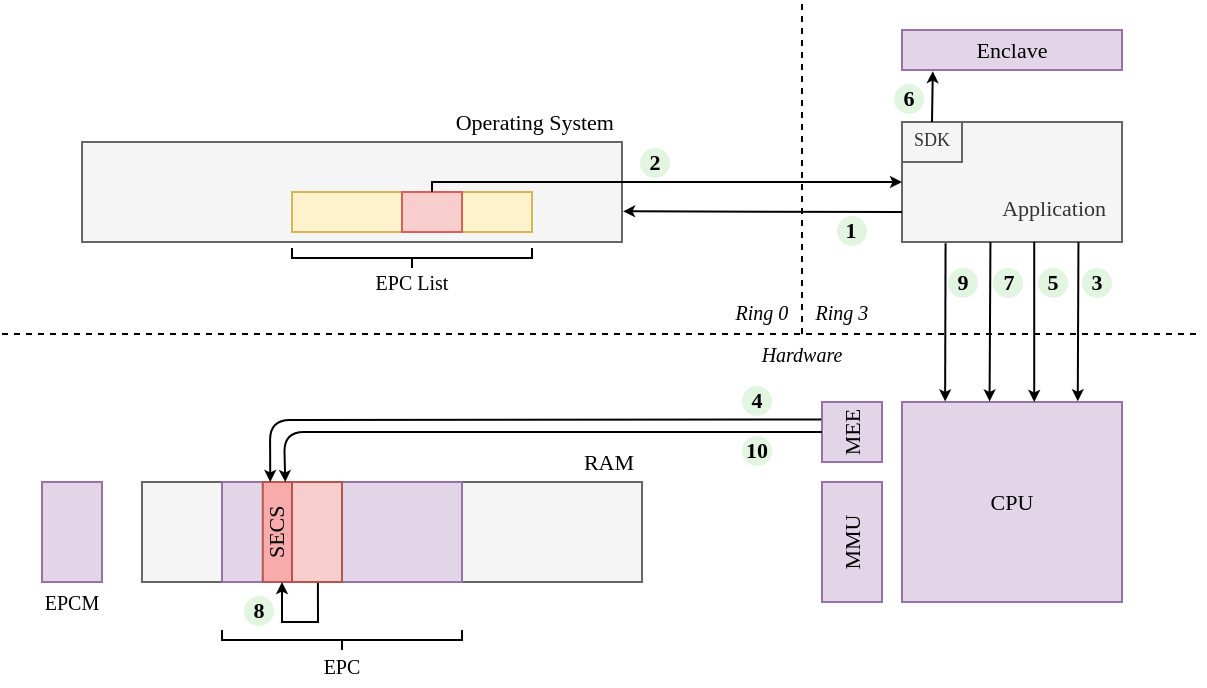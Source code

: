 <mxfile version="13.0.3" type="device"><diagram id="-232hhOMFoX-X59j2dTS" name="Page-1"><mxGraphModel dx="689" dy="422" grid="1" gridSize="10" guides="1" tooltips="1" connect="1" arrows="1" fold="1" page="1" pageScale="1" pageWidth="827" pageHeight="1169" math="0" shadow="0"><root><mxCell id="0"/><mxCell id="1" parent="0"/><mxCell id="TqktMjlXW_PjQ5y1VId1-3" value="Enclave" style="rounded=0;whiteSpace=wrap;html=1;rotation=0;fillColor=#e1d5e7;strokeColor=#9673a6;spacingBottom=1;fontFamily=Linux Libertine O;fontSize=11;" vertex="1" parent="1"><mxGeometry x="610" y="174" width="110" height="20" as="geometry"/></mxCell><mxCell id="TqktMjlXW_PjQ5y1VId1-4" value="Application" style="rounded=0;whiteSpace=wrap;html=1;labelPosition=center;verticalLabelPosition=middle;align=right;verticalAlign=middle;spacingBottom=0;fillColor=#f5f5f5;strokeColor=#666666;fontFamily=Linux Libertine O;spacingRight=6;fontColor=#333333;spacingTop=26;fontSize=11;" vertex="1" parent="1"><mxGeometry x="610" y="220" width="110" height="60" as="geometry"/></mxCell><mxCell id="TqktMjlXW_PjQ5y1VId1-5" value="" style="rounded=0;whiteSpace=wrap;html=1;fillColor=#f5f5f5;strokeColor=#666666;fontColor=#333333;" vertex="1" parent="1"><mxGeometry x="230" y="400" width="250" height="50" as="geometry"/></mxCell><mxCell id="TqktMjlXW_PjQ5y1VId1-6" value="" style="rounded=0;whiteSpace=wrap;html=1;fillColor=#e1d5e7;strokeColor=#9673a6;" vertex="1" parent="1"><mxGeometry x="270" y="400" width="120" height="50" as="geometry"/></mxCell><mxCell id="TqktMjlXW_PjQ5y1VId1-7" value="SECS" style="rounded=0;whiteSpace=wrap;html=1;rotation=270;fillColor=#F8ABAB;strokeColor=#b85450;fontSize=11;spacingBottom=2;fontFamily=Linux Libertine O;fontStyle=0" vertex="1" parent="1"><mxGeometry x="272.88" y="417.5" width="50" height="15" as="geometry"/></mxCell><mxCell id="TqktMjlXW_PjQ5y1VId1-9" value="" style="rounded=0;whiteSpace=wrap;html=1;fontFamily=Linux Libertine O;fontSize=11;fillColor=#f8cecc;strokeColor=#b85450;" vertex="1" parent="1"><mxGeometry x="305" y="400" width="25" height="50" as="geometry"/></mxCell><mxCell id="TqktMjlXW_PjQ5y1VId1-10" value="" style="rounded=0;whiteSpace=wrap;html=1;fontFamily=Linux Libertine O;fontSize=11;fillColor=#e1d5e7;strokeColor=#9673a6;" vertex="1" parent="1"><mxGeometry x="180" y="400" width="30" height="50" as="geometry"/></mxCell><mxCell id="TqktMjlXW_PjQ5y1VId1-11" value="CPU" style="rounded=0;whiteSpace=wrap;html=1;fontFamily=Linux Libertine O;fontSize=11;fillColor=#e1d5e7;strokeColor=#9673a6;" vertex="1" parent="1"><mxGeometry x="610" y="360" width="110" height="100" as="geometry"/></mxCell><mxCell id="TqktMjlXW_PjQ5y1VId1-12" value="MMU" style="rounded=0;whiteSpace=wrap;html=1;fontFamily=Linux Libertine O;fontSize=11;fillColor=#e1d5e7;strokeColor=#9673a6;horizontal=0;" vertex="1" parent="1"><mxGeometry x="570" y="400" width="30" height="60" as="geometry"/></mxCell><mxCell id="TqktMjlXW_PjQ5y1VId1-13" value="MEE" style="rounded=0;whiteSpace=wrap;html=1;fontFamily=Linux Libertine O;fontSize=11;fillColor=#e1d5e7;strokeColor=#9673a6;horizontal=0;" vertex="1" parent="1"><mxGeometry x="570" y="360" width="30" height="30" as="geometry"/></mxCell><mxCell id="TqktMjlXW_PjQ5y1VId1-14" value="" style="rounded=0;whiteSpace=wrap;html=1;fontFamily=Linux Libertine O;fontSize=11;fillColor=#f5f5f5;strokeColor=#666666;fontColor=#333333;" vertex="1" parent="1"><mxGeometry x="200" y="230" width="270" height="50" as="geometry"/></mxCell><mxCell id="TqktMjlXW_PjQ5y1VId1-15" value="" style="rounded=0;whiteSpace=wrap;html=1;fontFamily=Linux Libertine O;fontSize=11;fillColor=#fff2cc;strokeColor=#d6b656;" vertex="1" parent="1"><mxGeometry x="305" y="255" width="120" height="20" as="geometry"/></mxCell><mxCell id="TqktMjlXW_PjQ5y1VId1-16" value="" style="rounded=0;whiteSpace=wrap;html=1;fontFamily=Linux Libertine O;fontSize=11;fillColor=#f8cecc;strokeColor=#D6615D;" vertex="1" parent="1"><mxGeometry x="360" y="255" width="30" height="20" as="geometry"/></mxCell><mxCell id="TqktMjlXW_PjQ5y1VId1-18" value="SDK" style="rounded=0;whiteSpace=wrap;html=1;fontFamily=Linux Libertine O;fontSize=9;align=center;fillColor=#f5f5f5;strokeColor=#666666;fontColor=#333333;spacingBottom=2;" vertex="1" parent="1"><mxGeometry x="610" y="220" width="30" height="20" as="geometry"/></mxCell><mxCell id="TqktMjlXW_PjQ5y1VId1-19" value="" style="endArrow=classic;html=1;fontFamily=Linux Libertine O;fontSize=9;exitX=0.5;exitY=0;exitDx=0;exitDy=0;endSize=3;entryX=0.14;entryY=1.029;entryDx=0;entryDy=0;entryPerimeter=0;" edge="1" parent="1" source="TqktMjlXW_PjQ5y1VId1-18" target="TqktMjlXW_PjQ5y1VId1-3"><mxGeometry width="50" height="50" relative="1" as="geometry"><mxPoint x="360" y="290" as="sourcePoint"/><mxPoint x="630" y="190" as="targetPoint"/></mxGeometry></mxCell><mxCell id="TqktMjlXW_PjQ5y1VId1-20" value="" style="endArrow=none;dashed=1;html=1;fontFamily=Linux Libertine O;fontSize=9;" edge="1" parent="1"><mxGeometry width="50" height="50" relative="1" as="geometry"><mxPoint x="160" y="326" as="sourcePoint"/><mxPoint x="760" y="326" as="targetPoint"/></mxGeometry></mxCell><mxCell id="TqktMjlXW_PjQ5y1VId1-22" value="Ring 0" style="text;html=1;strokeColor=none;fillColor=none;align=center;verticalAlign=middle;whiteSpace=wrap;rounded=0;fontFamily=Linux Libertine O;fontSize=10;spacingBottom=2;fontStyle=2" vertex="1" parent="1"><mxGeometry x="520" y="306" width="40" height="20" as="geometry"/></mxCell><mxCell id="TqktMjlXW_PjQ5y1VId1-23" value="Ring 3" style="text;html=1;strokeColor=none;fillColor=none;align=center;verticalAlign=middle;whiteSpace=wrap;rounded=0;fontFamily=Linux Libertine O;fontSize=10;spacingBottom=2;fontStyle=2" vertex="1" parent="1"><mxGeometry x="560" y="306" width="40" height="20" as="geometry"/></mxCell><mxCell id="TqktMjlXW_PjQ5y1VId1-25" value="Hardware" style="text;html=1;strokeColor=none;fillColor=none;align=center;verticalAlign=middle;whiteSpace=wrap;rounded=0;fontFamily=Linux Libertine O;fontSize=10;fontStyle=2" vertex="1" parent="1"><mxGeometry x="530" y="326" width="60" height="20" as="geometry"/></mxCell><mxCell id="TqktMjlXW_PjQ5y1VId1-33" value="" style="endArrow=none;dashed=1;html=1;fontFamily=Linux Libertine O;fontSize=9;exitX=0;exitY=1;exitDx=0;exitDy=0;" edge="1" parent="1" source="TqktMjlXW_PjQ5y1VId1-23"><mxGeometry width="50" height="50" relative="1" as="geometry"><mxPoint x="560" y="320" as="sourcePoint"/><mxPoint x="560" y="160" as="targetPoint"/></mxGeometry></mxCell><mxCell id="TqktMjlXW_PjQ5y1VId1-35" value="" style="strokeWidth=1;html=1;shape=mxgraph.flowchart.annotation_2;align=left;labelPosition=right;pointerEvents=1;direction=north;" vertex="1" parent="1"><mxGeometry x="270" y="474" width="120" height="10" as="geometry"/></mxCell><mxCell id="TqktMjlXW_PjQ5y1VId1-36" value="EPC" style="text;html=1;strokeColor=none;fillColor=none;align=center;verticalAlign=middle;whiteSpace=wrap;rounded=0;fontFamily=Linux Libertine O;fontSize=10;" vertex="1" parent="1"><mxGeometry x="310" y="482" width="40" height="20" as="geometry"/></mxCell><mxCell id="TqktMjlXW_PjQ5y1VId1-37" value="RAM" style="text;html=1;strokeColor=none;fillColor=none;align=right;verticalAlign=middle;whiteSpace=wrap;rounded=0;fontFamily=Linux Libertine O;fontSize=11;" vertex="1" parent="1"><mxGeometry x="438" y="380" width="40" height="20" as="geometry"/></mxCell><mxCell id="TqktMjlXW_PjQ5y1VId1-38" value="EPCM" style="text;html=1;strokeColor=none;fillColor=none;align=center;verticalAlign=middle;whiteSpace=wrap;rounded=0;fontFamily=Linux Libertine O;fontSize=10;" vertex="1" parent="1"><mxGeometry x="175" y="450" width="40" height="20" as="geometry"/></mxCell><mxCell id="TqktMjlXW_PjQ5y1VId1-39" value="Operating System" style="text;html=1;strokeColor=none;fillColor=none;align=right;verticalAlign=middle;whiteSpace=wrap;rounded=0;fontFamily=Linux Libertine O;fontSize=11;" vertex="1" parent="1"><mxGeometry x="380" y="210" width="88" height="20" as="geometry"/></mxCell><mxCell id="TqktMjlXW_PjQ5y1VId1-40" value="" style="strokeWidth=1;html=1;shape=mxgraph.flowchart.annotation_2;align=left;labelPosition=right;pointerEvents=1;direction=north;" vertex="1" parent="1"><mxGeometry x="305" y="283" width="120" height="10" as="geometry"/></mxCell><mxCell id="TqktMjlXW_PjQ5y1VId1-41" value="EPC List" style="text;html=1;strokeColor=none;fillColor=none;align=center;verticalAlign=middle;whiteSpace=wrap;rounded=0;fontFamily=Linux Libertine O;fontSize=10;" vertex="1" parent="1"><mxGeometry x="345" y="290" width="40" height="20" as="geometry"/></mxCell><mxCell id="TqktMjlXW_PjQ5y1VId1-42" value="" style="endArrow=classic;html=1;fontFamily=Linux Libertine O;fontSize=9;exitX=0.5;exitY=0;exitDx=0;exitDy=0;entryX=0;entryY=0.5;entryDx=0;entryDy=0;strokeColor=#000000;rounded=0;endSize=3;" edge="1" parent="1" source="TqktMjlXW_PjQ5y1VId1-16" target="TqktMjlXW_PjQ5y1VId1-4"><mxGeometry width="50" height="50" relative="1" as="geometry"><mxPoint x="470" y="330" as="sourcePoint"/><mxPoint x="520" y="280" as="targetPoint"/><Array as="points"><mxPoint x="375" y="250"/></Array></mxGeometry></mxCell><mxCell id="TqktMjlXW_PjQ5y1VId1-43" value="" style="endArrow=classic;html=1;strokeColor=#000000;fontFamily=Linux Libertine O;fontSize=9;entryX=1.002;entryY=0.693;entryDx=0;entryDy=0;entryPerimeter=0;exitX=0;exitY=0.75;exitDx=0;exitDy=0;endSize=3;" edge="1" parent="1" source="TqktMjlXW_PjQ5y1VId1-4" target="TqktMjlXW_PjQ5y1VId1-14"><mxGeometry width="50" height="50" relative="1" as="geometry"><mxPoint x="590" y="260" as="sourcePoint"/><mxPoint x="520" y="280" as="targetPoint"/></mxGeometry></mxCell><mxCell id="TqktMjlXW_PjQ5y1VId1-44" value="" style="endArrow=classic;html=1;strokeColor=#000000;fontFamily=Linux Libertine O;fontSize=9;endSize=3;exitX=0.198;exitY=1.011;exitDx=0;exitDy=0;exitPerimeter=0;entryX=0.196;entryY=-0.003;entryDx=0;entryDy=0;entryPerimeter=0;" edge="1" parent="1" source="TqktMjlXW_PjQ5y1VId1-4" target="TqktMjlXW_PjQ5y1VId1-11"><mxGeometry width="50" height="50" relative="1" as="geometry"><mxPoint x="629" y="290" as="sourcePoint"/><mxPoint x="640" y="350" as="targetPoint"/></mxGeometry></mxCell><mxCell id="TqktMjlXW_PjQ5y1VId1-46" value="" style="endArrow=classic;html=1;strokeColor=#000000;fontFamily=Linux Libertine O;fontSize=9;endSize=3;exitX=0.402;exitY=1.001;exitDx=0;exitDy=0;exitPerimeter=0;entryX=0.398;entryY=-0.003;entryDx=0;entryDy=0;entryPerimeter=0;" edge="1" parent="1" source="TqktMjlXW_PjQ5y1VId1-4" target="TqktMjlXW_PjQ5y1VId1-11"><mxGeometry width="50" height="50" relative="1" as="geometry"><mxPoint x="641.78" y="290.66" as="sourcePoint"/><mxPoint x="641.56" y="368.9" as="targetPoint"/></mxGeometry></mxCell><mxCell id="TqktMjlXW_PjQ5y1VId1-47" value="" style="endArrow=classic;html=1;strokeColor=#000000;fontFamily=Linux Libertine O;fontSize=9;endSize=3;exitX=0.601;exitY=0.999;exitDx=0;exitDy=0;exitPerimeter=0;entryX=0.601;entryY=0;entryDx=0;entryDy=0;entryPerimeter=0;" edge="1" parent="1" source="TqktMjlXW_PjQ5y1VId1-4" target="TqktMjlXW_PjQ5y1VId1-11"><mxGeometry width="50" height="50" relative="1" as="geometry"><mxPoint x="664.22" y="290.06" as="sourcePoint"/><mxPoint x="700" y="350" as="targetPoint"/></mxGeometry></mxCell><mxCell id="TqktMjlXW_PjQ5y1VId1-48" value="" style="endArrow=classic;html=1;strokeColor=#000000;fontFamily=Linux Libertine O;fontSize=9;endSize=3;exitX=0.802;exitY=1.003;exitDx=0;exitDy=0;exitPerimeter=0;entryX=0.799;entryY=-0.004;entryDx=0;entryDy=0;entryPerimeter=0;" edge="1" parent="1" source="TqktMjlXW_PjQ5y1VId1-4" target="TqktMjlXW_PjQ5y1VId1-11"><mxGeometry width="50" height="50" relative="1" as="geometry"><mxPoint x="686.11" y="289.94" as="sourcePoint"/><mxPoint x="686.11" y="370" as="targetPoint"/></mxGeometry></mxCell><mxCell id="TqktMjlXW_PjQ5y1VId1-49" value="" style="endArrow=classic;html=1;strokeColor=#000000;fontFamily=Linux Libertine O;fontSize=9;exitX=-0.014;exitY=0.293;exitDx=0;exitDy=0;exitPerimeter=0;entryX=1;entryY=0.25;entryDx=0;entryDy=0;endSize=3;" edge="1" parent="1" source="TqktMjlXW_PjQ5y1VId1-13" target="TqktMjlXW_PjQ5y1VId1-7"><mxGeometry width="50" height="50" relative="1" as="geometry"><mxPoint x="490" y="390" as="sourcePoint"/><mxPoint x="540" y="340" as="targetPoint"/><Array as="points"><mxPoint x="294" y="369"/></Array></mxGeometry></mxCell><mxCell id="TqktMjlXW_PjQ5y1VId1-50" value="" style="endArrow=classic;html=1;strokeColor=#000000;fontFamily=Linux Libertine O;fontSize=9;exitX=0;exitY=0.5;exitDx=0;exitDy=0;entryX=1;entryY=0.75;entryDx=0;entryDy=0;endSize=3;" edge="1" parent="1" source="TqktMjlXW_PjQ5y1VId1-13" target="TqktMjlXW_PjQ5y1VId1-7"><mxGeometry width="50" height="50" relative="1" as="geometry"><mxPoint x="490" y="390" as="sourcePoint"/><mxPoint x="540" y="340" as="targetPoint"/><Array as="points"><mxPoint x="301" y="375"/></Array></mxGeometry></mxCell><mxCell id="TqktMjlXW_PjQ5y1VId1-51" value="" style="endArrow=classic;html=1;strokeColor=#000000;fontFamily=Linux Libertine O;fontSize=9;exitX=0.518;exitY=1.009;exitDx=0;exitDy=0;entryX=0.25;entryY=1;entryDx=0;entryDy=0;rounded=0;endSize=3;exitPerimeter=0;" edge="1" parent="1" source="TqktMjlXW_PjQ5y1VId1-9" target="TqktMjlXW_PjQ5y1VId1-6"><mxGeometry width="50" height="50" relative="1" as="geometry"><mxPoint x="340" y="500" as="sourcePoint"/><mxPoint x="390" y="450" as="targetPoint"/><Array as="points"><mxPoint x="318" y="470"/><mxPoint x="300" y="470"/></Array></mxGeometry></mxCell><mxCell id="TqktMjlXW_PjQ5y1VId1-54" value="1" style="ellipse;whiteSpace=wrap;html=1;aspect=fixed;strokeColor=none;strokeWidth=1;fillColor=#E1F5E0;fontFamily=Linux Libertine O;fontSize=11;align=center;spacingBottom=2;fontStyle=1;spacingRight=2;" vertex="1" parent="1"><mxGeometry x="577.5" y="267" width="15" height="15" as="geometry"/></mxCell><mxCell id="TqktMjlXW_PjQ5y1VId1-56" value="2" style="ellipse;whiteSpace=wrap;html=1;aspect=fixed;strokeColor=none;strokeWidth=1;fillColor=#E1F5E0;fontFamily=Linux Libertine O;fontSize=11;align=center;spacingBottom=2;fontStyle=1;spacingRight=0;" vertex="1" parent="1"><mxGeometry x="479" y="233" width="15" height="15" as="geometry"/></mxCell><mxCell id="TqktMjlXW_PjQ5y1VId1-57" value="3&lt;br&gt;" style="ellipse;whiteSpace=wrap;html=1;aspect=fixed;strokeColor=none;strokeWidth=1;fillColor=#E1F5E0;fontFamily=Linux Libertine O;fontSize=11;align=center;spacingBottom=2;fontStyle=1;spacingRight=0;" vertex="1" parent="1"><mxGeometry x="700" y="293" width="15" height="15" as="geometry"/></mxCell><mxCell id="TqktMjlXW_PjQ5y1VId1-58" value="5&lt;br&gt;" style="ellipse;whiteSpace=wrap;html=1;aspect=fixed;strokeColor=none;strokeWidth=1;fillColor=#E1F5E0;fontFamily=Linux Libertine O;fontSize=11;align=center;spacingBottom=2;fontStyle=1;spacingRight=0;" vertex="1" parent="1"><mxGeometry x="678" y="293" width="15" height="15" as="geometry"/></mxCell><mxCell id="TqktMjlXW_PjQ5y1VId1-60" value="7" style="ellipse;whiteSpace=wrap;html=1;aspect=fixed;strokeColor=none;strokeWidth=1;fillColor=#E1F5E0;fontFamily=Linux Libertine O;fontSize=11;align=center;spacingBottom=2;fontStyle=1;spacingRight=0;" vertex="1" parent="1"><mxGeometry x="655.5" y="293" width="15" height="15" as="geometry"/></mxCell><mxCell id="TqktMjlXW_PjQ5y1VId1-61" value="9" style="ellipse;whiteSpace=wrap;html=1;aspect=fixed;strokeColor=none;strokeWidth=1;fillColor=#E1F5E0;fontFamily=Linux Libertine O;fontSize=11;align=center;spacingBottom=2;fontStyle=1;spacingRight=0;" vertex="1" parent="1"><mxGeometry x="633" y="293" width="15" height="15" as="geometry"/></mxCell><mxCell id="TqktMjlXW_PjQ5y1VId1-62" value="4&lt;br&gt;" style="ellipse;whiteSpace=wrap;html=1;aspect=fixed;strokeColor=none;strokeWidth=1;fillColor=#E1F5E0;fontFamily=Linux Libertine O;fontSize=11;align=center;spacingBottom=2;fontStyle=1;spacingRight=0;" vertex="1" parent="1"><mxGeometry x="530" y="352" width="15" height="15" as="geometry"/></mxCell><mxCell id="TqktMjlXW_PjQ5y1VId1-63" value="10" style="ellipse;whiteSpace=wrap;html=1;aspect=fixed;strokeColor=none;strokeWidth=1;fillColor=#E1F5E0;fontFamily=Linux Libertine O;fontSize=11;align=center;spacingBottom=2;fontStyle=1;spacingRight=0;" vertex="1" parent="1"><mxGeometry x="530" y="377" width="15" height="15" as="geometry"/></mxCell><mxCell id="TqktMjlXW_PjQ5y1VId1-64" value="8" style="ellipse;whiteSpace=wrap;html=1;aspect=fixed;strokeColor=none;strokeWidth=1;fillColor=#E1F5E0;fontFamily=Linux Libertine O;fontSize=11;align=center;spacingBottom=2;fontStyle=1;spacingRight=0;" vertex="1" parent="1"><mxGeometry x="281" y="457" width="15" height="15" as="geometry"/></mxCell><mxCell id="TqktMjlXW_PjQ5y1VId1-66" value="6" style="ellipse;whiteSpace=wrap;html=1;aspect=fixed;strokeColor=none;strokeWidth=1;fillColor=#E1F5E0;fontFamily=Linux Libertine O;fontSize=11;align=center;spacingBottom=2;fontStyle=1;spacingRight=0;" vertex="1" parent="1"><mxGeometry x="606" y="201" width="15" height="15" as="geometry"/></mxCell></root></mxGraphModel></diagram></mxfile>